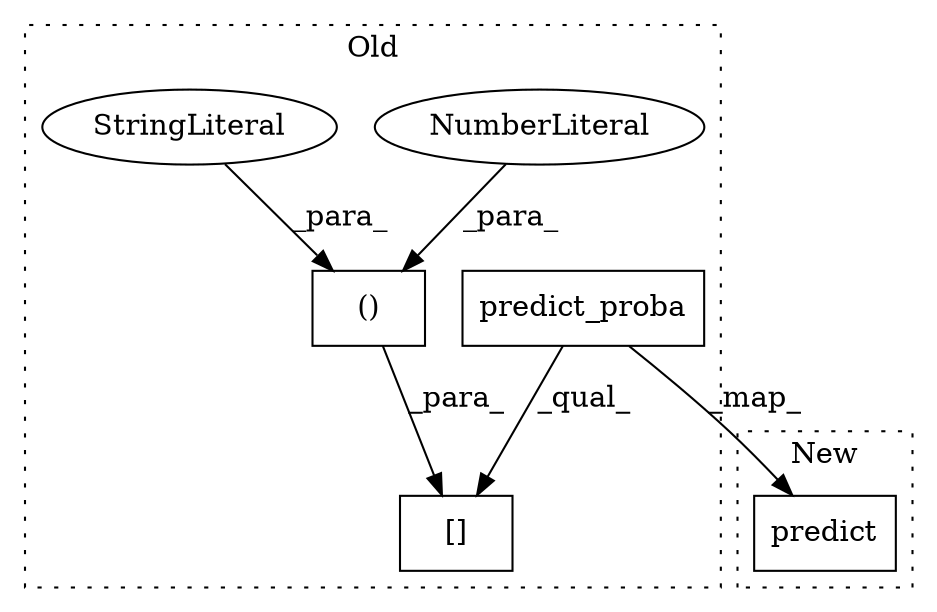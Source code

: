 digraph G {
subgraph cluster0 {
1 [label="predict_proba" a="32" s="5189,5209" l="14,1" shape="box"];
3 [label="[]" a="2" s="5184,5246" l="32,2" shape="box"];
4 [label="()" a="106" s="5216" l="30" shape="box"];
5 [label="NumberLiteral" a="34" s="5216" l="1" shape="ellipse"];
6 [label="StringLiteral" a="45" s="5230" l="16" shape="ellipse"];
label = "Old";
style="dotted";
}
subgraph cluster1 {
2 [label="predict" a="32" s="1575,1589" l="8,1" shape="box"];
label = "New";
style="dotted";
}
1 -> 2 [label="_map_"];
1 -> 3 [label="_qual_"];
4 -> 3 [label="_para_"];
5 -> 4 [label="_para_"];
6 -> 4 [label="_para_"];
}